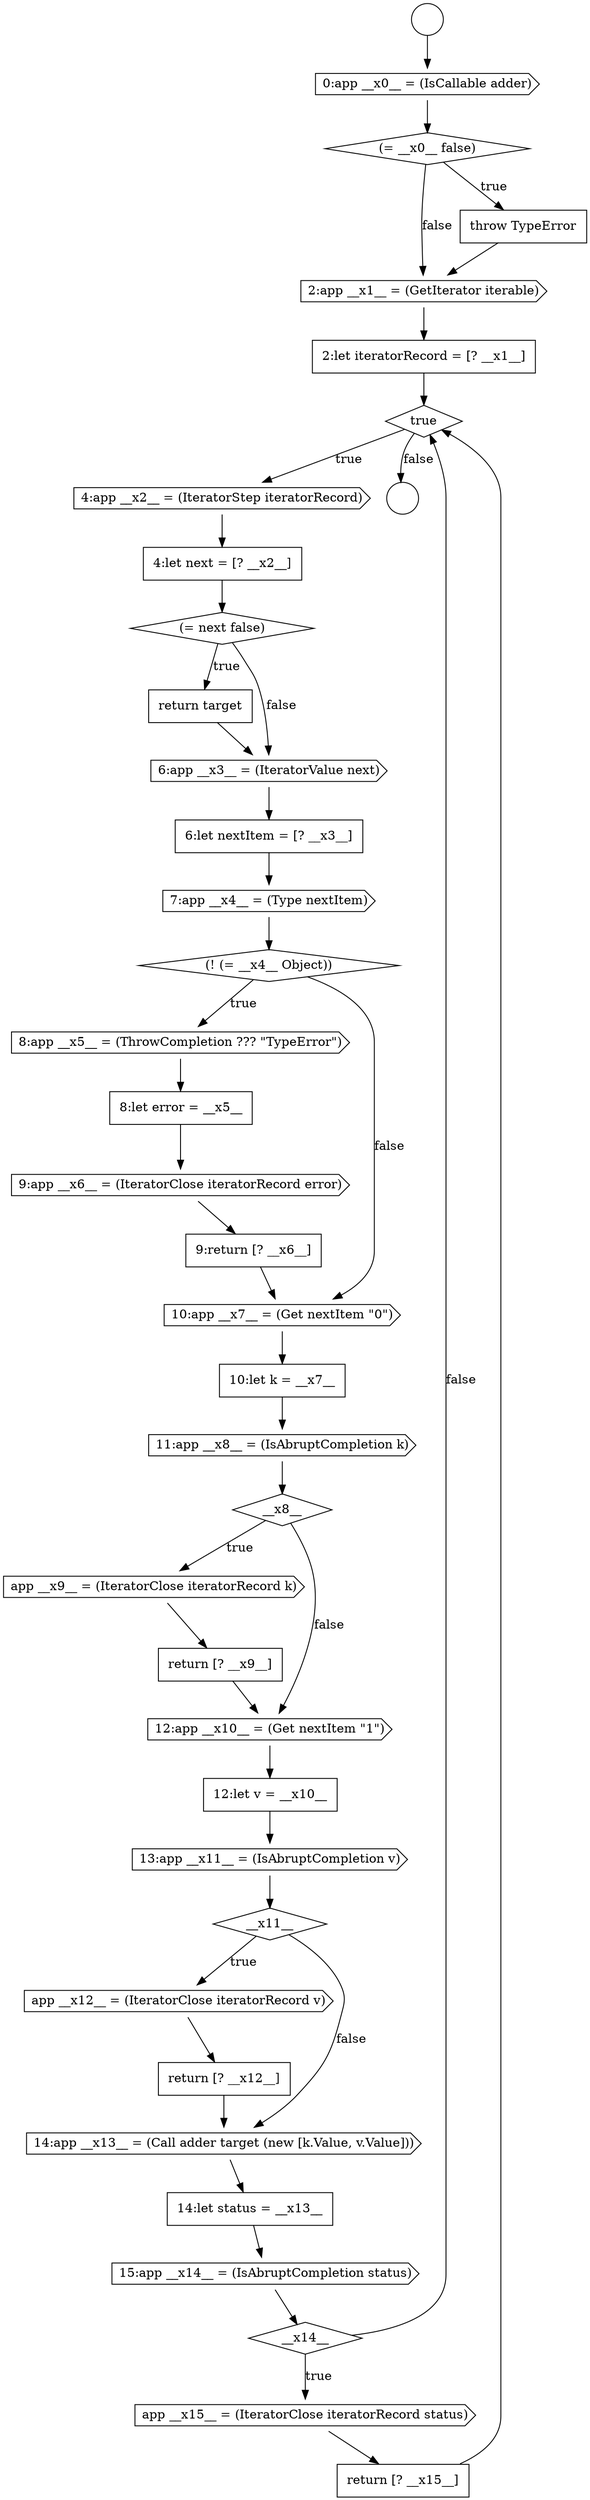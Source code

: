digraph {
  node16449 [shape=diamond, label=<<font color="black">true</font>> color="black" fillcolor="white" style=filled]
  node16452 [shape=diamond, label=<<font color="black">(= next false)</font>> color="black" fillcolor="white" style=filled]
  node16455 [shape=none, margin=0, label=<<font color="black">
    <table border="0" cellborder="1" cellspacing="0" cellpadding="10">
      <tr><td align="left">6:let nextItem = [? __x3__]</td></tr>
    </table>
  </font>> color="black" fillcolor="white" style=filled]
  node16472 [shape=cds, label=<<font color="black">app __x12__ = (IteratorClose iteratorRecord v)</font>> color="black" fillcolor="white" style=filled]
  node16451 [shape=none, margin=0, label=<<font color="black">
    <table border="0" cellborder="1" cellspacing="0" cellpadding="10">
      <tr><td align="left">4:let next = [? __x2__]</td></tr>
    </table>
  </font>> color="black" fillcolor="white" style=filled]
  node16445 [shape=diamond, label=<<font color="black">(= __x0__ false)</font>> color="black" fillcolor="white" style=filled]
  node16470 [shape=cds, label=<<font color="black">13:app __x11__ = (IsAbruptCompletion v)</font>> color="black" fillcolor="white" style=filled]
  node16453 [shape=none, margin=0, label=<<font color="black">
    <table border="0" cellborder="1" cellspacing="0" cellpadding="10">
      <tr><td align="left">return target</td></tr>
    </table>
  </font>> color="black" fillcolor="white" style=filled]
  node16458 [shape=cds, label=<<font color="black">8:app __x5__ = (ThrowCompletion ??? &quot;TypeError&quot;)</font>> color="black" fillcolor="white" style=filled]
  node16447 [shape=cds, label=<<font color="black">2:app __x1__ = (GetIterator iterable)</font>> color="black" fillcolor="white" style=filled]
  node16466 [shape=cds, label=<<font color="black">app __x9__ = (IteratorClose iteratorRecord k)</font>> color="black" fillcolor="white" style=filled]
  node16444 [shape=cds, label=<<font color="black">0:app __x0__ = (IsCallable adder)</font>> color="black" fillcolor="white" style=filled]
  node16459 [shape=none, margin=0, label=<<font color="black">
    <table border="0" cellborder="1" cellspacing="0" cellpadding="10">
      <tr><td align="left">8:let error = __x5__</td></tr>
    </table>
  </font>> color="black" fillcolor="white" style=filled]
  node16456 [shape=cds, label=<<font color="black">7:app __x4__ = (Type nextItem)</font>> color="black" fillcolor="white" style=filled]
  node16469 [shape=none, margin=0, label=<<font color="black">
    <table border="0" cellborder="1" cellspacing="0" cellpadding="10">
      <tr><td align="left">12:let v = __x10__</td></tr>
    </table>
  </font>> color="black" fillcolor="white" style=filled]
  node16448 [shape=none, margin=0, label=<<font color="black">
    <table border="0" cellborder="1" cellspacing="0" cellpadding="10">
      <tr><td align="left">2:let iteratorRecord = [? __x1__]</td></tr>
    </table>
  </font>> color="black" fillcolor="white" style=filled]
  node16463 [shape=none, margin=0, label=<<font color="black">
    <table border="0" cellborder="1" cellspacing="0" cellpadding="10">
      <tr><td align="left">10:let k = __x7__</td></tr>
    </table>
  </font>> color="black" fillcolor="white" style=filled]
  node16476 [shape=cds, label=<<font color="black">15:app __x14__ = (IsAbruptCompletion status)</font>> color="black" fillcolor="white" style=filled]
  node16460 [shape=cds, label=<<font color="black">9:app __x6__ = (IteratorClose iteratorRecord error)</font>> color="black" fillcolor="white" style=filled]
  node16465 [shape=diamond, label=<<font color="black">__x8__</font>> color="black" fillcolor="white" style=filled]
  node16468 [shape=cds, label=<<font color="black">12:app __x10__ = (Get nextItem &quot;1&quot;)</font>> color="black" fillcolor="white" style=filled]
  node16473 [shape=none, margin=0, label=<<font color="black">
    <table border="0" cellborder="1" cellspacing="0" cellpadding="10">
      <tr><td align="left">return [? __x12__]</td></tr>
    </table>
  </font>> color="black" fillcolor="white" style=filled]
  node16464 [shape=cds, label=<<font color="black">11:app __x8__ = (IsAbruptCompletion k)</font>> color="black" fillcolor="white" style=filled]
  node16477 [shape=diamond, label=<<font color="black">__x14__</font>> color="black" fillcolor="white" style=filled]
  node16454 [shape=cds, label=<<font color="black">6:app __x3__ = (IteratorValue next)</font>> color="black" fillcolor="white" style=filled]
  node16471 [shape=diamond, label=<<font color="black">__x11__</font>> color="black" fillcolor="white" style=filled]
  node16474 [shape=cds, label=<<font color="black">14:app __x13__ = (Call adder target (new [k.Value, v.Value]))</font>> color="black" fillcolor="white" style=filled]
  node16467 [shape=none, margin=0, label=<<font color="black">
    <table border="0" cellborder="1" cellspacing="0" cellpadding="10">
      <tr><td align="left">return [? __x9__]</td></tr>
    </table>
  </font>> color="black" fillcolor="white" style=filled]
  node16442 [shape=circle label=" " color="black" fillcolor="white" style=filled]
  node16457 [shape=diamond, label=<<font color="black">(! (= __x4__ Object))</font>> color="black" fillcolor="white" style=filled]
  node16446 [shape=none, margin=0, label=<<font color="black">
    <table border="0" cellborder="1" cellspacing="0" cellpadding="10">
      <tr><td align="left">throw TypeError</td></tr>
    </table>
  </font>> color="black" fillcolor="white" style=filled]
  node16461 [shape=none, margin=0, label=<<font color="black">
    <table border="0" cellborder="1" cellspacing="0" cellpadding="10">
      <tr><td align="left">9:return [? __x6__]</td></tr>
    </table>
  </font>> color="black" fillcolor="white" style=filled]
  node16478 [shape=cds, label=<<font color="black">app __x15__ = (IteratorClose iteratorRecord status)</font>> color="black" fillcolor="white" style=filled]
  node16475 [shape=none, margin=0, label=<<font color="black">
    <table border="0" cellborder="1" cellspacing="0" cellpadding="10">
      <tr><td align="left">14:let status = __x13__</td></tr>
    </table>
  </font>> color="black" fillcolor="white" style=filled]
  node16450 [shape=cds, label=<<font color="black">4:app __x2__ = (IteratorStep iteratorRecord)</font>> color="black" fillcolor="white" style=filled]
  node16443 [shape=circle label=" " color="black" fillcolor="white" style=filled]
  node16462 [shape=cds, label=<<font color="black">10:app __x7__ = (Get nextItem &quot;0&quot;)</font>> color="black" fillcolor="white" style=filled]
  node16479 [shape=none, margin=0, label=<<font color="black">
    <table border="0" cellborder="1" cellspacing="0" cellpadding="10">
      <tr><td align="left">return [? __x15__]</td></tr>
    </table>
  </font>> color="black" fillcolor="white" style=filled]
  node16460 -> node16461 [ color="black"]
  node16470 -> node16471 [ color="black"]
  node16468 -> node16469 [ color="black"]
  node16469 -> node16470 [ color="black"]
  node16471 -> node16472 [label=<<font color="black">true</font>> color="black"]
  node16471 -> node16474 [label=<<font color="black">false</font>> color="black"]
  node16458 -> node16459 [ color="black"]
  node16461 -> node16462 [ color="black"]
  node16453 -> node16454 [ color="black"]
  node16466 -> node16467 [ color="black"]
  node16456 -> node16457 [ color="black"]
  node16473 -> node16474 [ color="black"]
  node16444 -> node16445 [ color="black"]
  node16445 -> node16446 [label=<<font color="black">true</font>> color="black"]
  node16445 -> node16447 [label=<<font color="black">false</font>> color="black"]
  node16478 -> node16479 [ color="black"]
  node16462 -> node16463 [ color="black"]
  node16451 -> node16452 [ color="black"]
  node16454 -> node16455 [ color="black"]
  node16447 -> node16448 [ color="black"]
  node16457 -> node16458 [label=<<font color="black">true</font>> color="black"]
  node16457 -> node16462 [label=<<font color="black">false</font>> color="black"]
  node16448 -> node16449 [ color="black"]
  node16475 -> node16476 [ color="black"]
  node16465 -> node16466 [label=<<font color="black">true</font>> color="black"]
  node16465 -> node16468 [label=<<font color="black">false</font>> color="black"]
  node16463 -> node16464 [ color="black"]
  node16455 -> node16456 [ color="black"]
  node16477 -> node16478 [label=<<font color="black">true</font>> color="black"]
  node16477 -> node16449 [label=<<font color="black">false</font>> color="black"]
  node16479 -> node16449 [ color="black"]
  node16476 -> node16477 [ color="black"]
  node16467 -> node16468 [ color="black"]
  node16450 -> node16451 [ color="black"]
  node16464 -> node16465 [ color="black"]
  node16442 -> node16444 [ color="black"]
  node16459 -> node16460 [ color="black"]
  node16452 -> node16453 [label=<<font color="black">true</font>> color="black"]
  node16452 -> node16454 [label=<<font color="black">false</font>> color="black"]
  node16472 -> node16473 [ color="black"]
  node16446 -> node16447 [ color="black"]
  node16474 -> node16475 [ color="black"]
  node16449 -> node16450 [label=<<font color="black">true</font>> color="black"]
  node16449 -> node16443 [label=<<font color="black">false</font>> color="black"]
}
